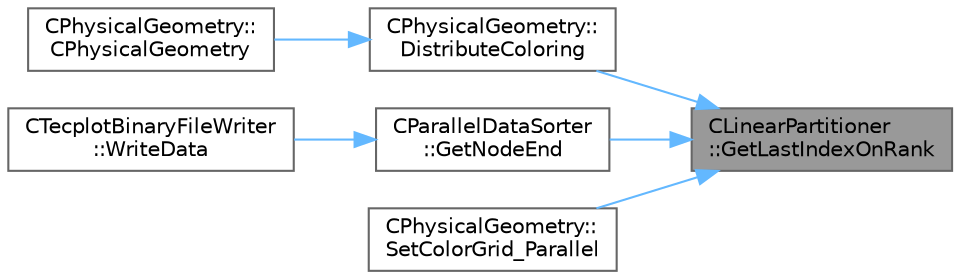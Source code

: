 digraph "CLinearPartitioner::GetLastIndexOnRank"
{
 // LATEX_PDF_SIZE
  bgcolor="transparent";
  edge [fontname=Helvetica,fontsize=10,labelfontname=Helvetica,labelfontsize=10];
  node [fontname=Helvetica,fontsize=10,shape=box,height=0.2,width=0.4];
  rankdir="RL";
  Node1 [id="Node000001",label="CLinearPartitioner\l::GetLastIndexOnRank",height=0.2,width=0.4,color="gray40", fillcolor="grey60", style="filled", fontcolor="black",tooltip="Get the last index of the current rank's linear partition."];
  Node1 -> Node2 [id="edge1_Node000001_Node000002",dir="back",color="steelblue1",style="solid",tooltip=" "];
  Node2 [id="Node000002",label="CPhysicalGeometry::\lDistributeColoring",height=0.2,width=0.4,color="grey40", fillcolor="white", style="filled",URL="$classCPhysicalGeometry.html#ae378288dab74085ca549a652369a6f76",tooltip="Distributes the coloring from ParMETIS so that each rank has complete information about the local gri..."];
  Node2 -> Node3 [id="edge2_Node000002_Node000003",dir="back",color="steelblue1",style="solid",tooltip=" "];
  Node3 [id="Node000003",label="CPhysicalGeometry::\lCPhysicalGeometry",height=0.2,width=0.4,color="grey40", fillcolor="white", style="filled",URL="$classCPhysicalGeometry.html#addad3f466423ba9243a396763d442f9a",tooltip="Accepts a geometry container holding a linearly partitioned grid with coloring performed by ParMETIS,..."];
  Node1 -> Node4 [id="edge3_Node000001_Node000004",dir="back",color="steelblue1",style="solid",tooltip=" "];
  Node4 [id="Node000004",label="CParallelDataSorter\l::GetNodeEnd",height=0.2,width=0.4,color="grey40", fillcolor="white", style="filled",URL="$classCParallelDataSorter.html#ae5a0847f44d530adb9231f01eb3758ac",tooltip="Ending node ID of the linear partition owned by a specific processor."];
  Node4 -> Node5 [id="edge4_Node000004_Node000005",dir="back",color="steelblue1",style="solid",tooltip=" "];
  Node5 [id="Node000005",label="CTecplotBinaryFileWriter\l::WriteData",height=0.2,width=0.4,color="grey40", fillcolor="white", style="filled",URL="$classCTecplotBinaryFileWriter.html#af453c340ddc5a37305a24afb2bcd26a9",tooltip="Write sorted data to file in tecplot binary file format."];
  Node1 -> Node6 [id="edge5_Node000001_Node000006",dir="back",color="steelblue1",style="solid",tooltip=" "];
  Node6 [id="Node000006",label="CPhysicalGeometry::\lSetColorGrid_Parallel",height=0.2,width=0.4,color="grey40", fillcolor="white", style="filled",URL="$classCPhysicalGeometry.html#a27f2280d718b6ce42b4ff31476f5e32b",tooltip="Set the domains for grid grid partitioning using ParMETIS."];
}
